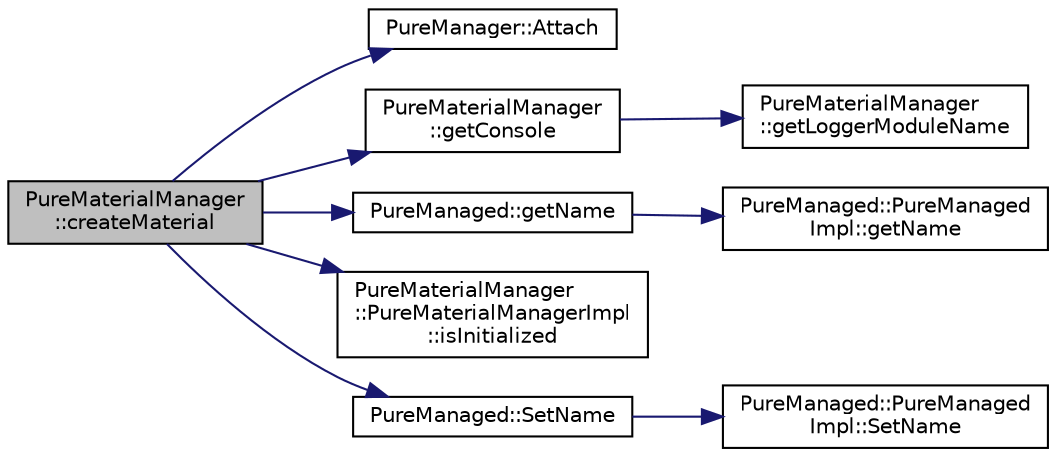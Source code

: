 digraph "PureMaterialManager::createMaterial"
{
 // LATEX_PDF_SIZE
  edge [fontname="Helvetica",fontsize="10",labelfontname="Helvetica",labelfontsize="10"];
  node [fontname="Helvetica",fontsize="10",shape=record];
  rankdir="LR";
  Node1 [label="PureMaterialManager\l::createMaterial",height=0.2,width=0.4,color="black", fillcolor="grey75", style="filled", fontcolor="black",tooltip="Creates a new material."];
  Node1 -> Node2 [color="midnightblue",fontsize="10",style="solid",fontname="Helvetica"];
  Node2 [label="PureManager::Attach",height=0.2,width=0.4,color="black", fillcolor="white", style="filled",URL="$class_pure_manager.html#a50eec0d2d6863b43f1e8b6220d280a1e",tooltip="Adds the given managed to the manager, if the managed has no manager yet."];
  Node1 -> Node3 [color="midnightblue",fontsize="10",style="solid",fontname="Helvetica"];
  Node3 [label="PureMaterialManager\l::getConsole",height=0.2,width=0.4,color="black", fillcolor="white", style="filled",URL="$class_pure_material_manager.html#ab868c432979889479466704cf2a71848",tooltip="Returns access to console preset with logger module name as this class."];
  Node3 -> Node4 [color="midnightblue",fontsize="10",style="solid",fontname="Helvetica"];
  Node4 [label="PureMaterialManager\l::getLoggerModuleName",height=0.2,width=0.4,color="black", fillcolor="white", style="filled",URL="$class_pure_material_manager.html#ac8b77a8b8e68b438773d6e7db2ba670a",tooltip="Returns the logger module name of this class."];
  Node1 -> Node5 [color="midnightblue",fontsize="10",style="solid",fontname="Helvetica"];
  Node5 [label="PureManaged::getName",height=0.2,width=0.4,color="black", fillcolor="white", style="filled",URL="$class_pure_managed.html#a74b5976e4f3d08a276624c1068d3b6e4",tooltip="Gets the name."];
  Node5 -> Node6 [color="midnightblue",fontsize="10",style="solid",fontname="Helvetica"];
  Node6 [label="PureManaged::PureManaged\lImpl::getName",height=0.2,width=0.4,color="black", fillcolor="white", style="filled",URL="$class_pure_managed_1_1_pure_managed_impl.html#a9e209d31fd238c35a1b0648acb20d188",tooltip="Gets the name."];
  Node1 -> Node7 [color="midnightblue",fontsize="10",style="solid",fontname="Helvetica"];
  Node7 [label="PureMaterialManager\l::PureMaterialManagerImpl\l::isInitialized",height=0.2,width=0.4,color="black", fillcolor="white", style="filled",URL="$class_pure_material_manager_1_1_pure_material_manager_impl.html#a85a8aa22844fc806a718455e4c37b65e",tooltip=" "];
  Node1 -> Node8 [color="midnightblue",fontsize="10",style="solid",fontname="Helvetica"];
  Node8 [label="PureManaged::SetName",height=0.2,width=0.4,color="black", fillcolor="white", style="filled",URL="$class_pure_managed.html#aaaebbde0b7a6baee1f200b22bc92558f",tooltip="Sets the name."];
  Node8 -> Node9 [color="midnightblue",fontsize="10",style="solid",fontname="Helvetica"];
  Node9 [label="PureManaged::PureManaged\lImpl::SetName",height=0.2,width=0.4,color="black", fillcolor="white", style="filled",URL="$class_pure_managed_1_1_pure_managed_impl.html#a6d67353ca321275125a101703cd2efa3",tooltip="Sets the name."];
}
